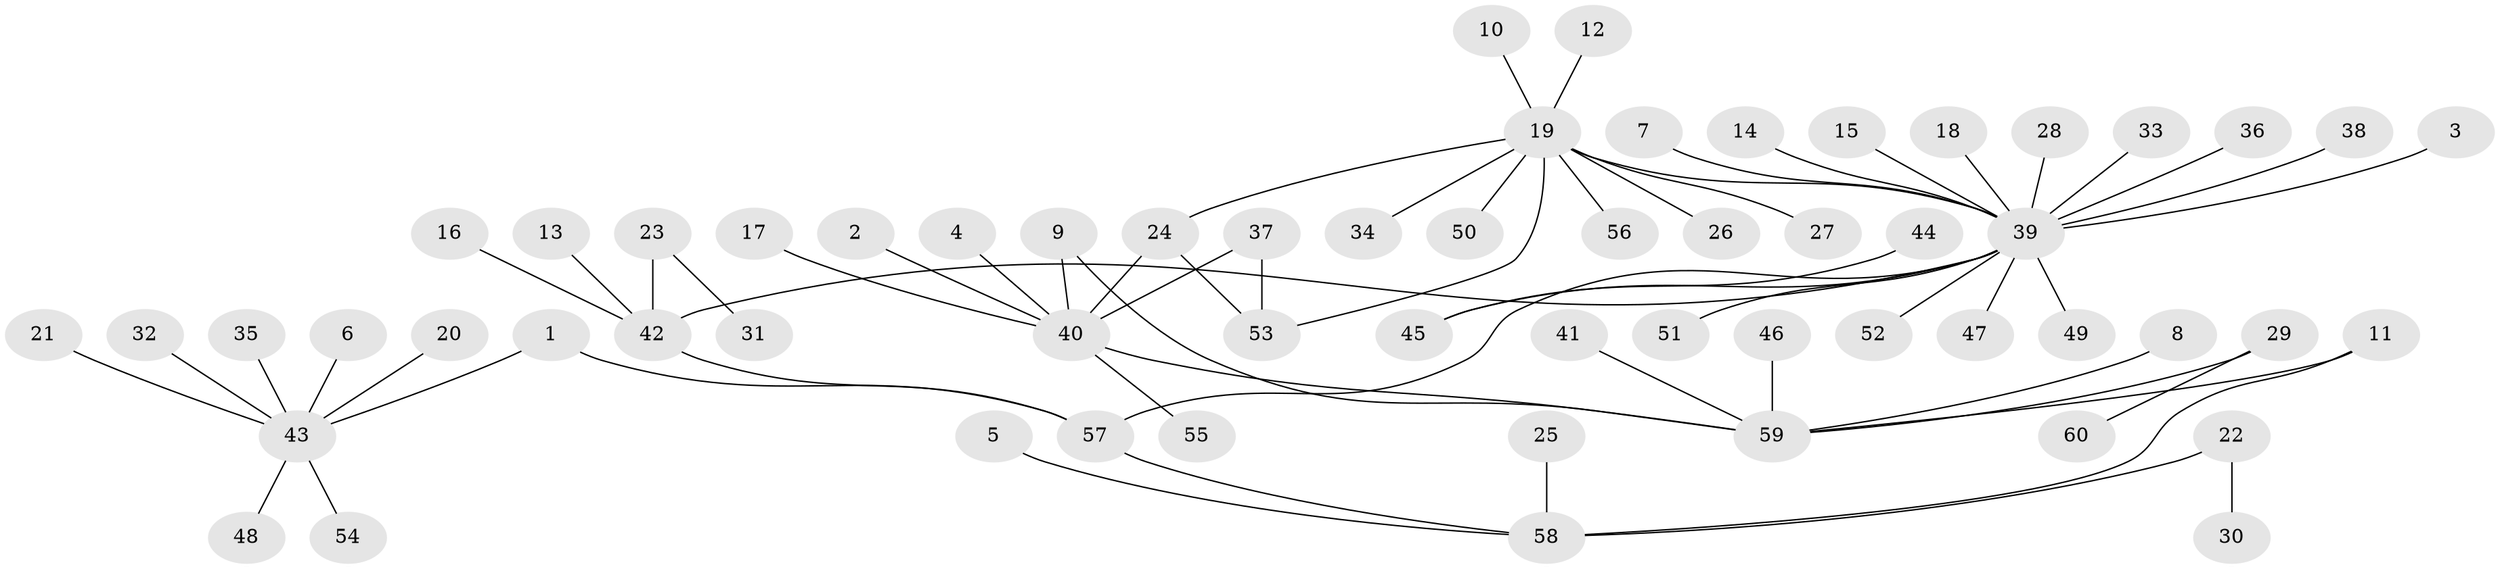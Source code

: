 // original degree distribution, {2: 0.15833333333333333, 6: 0.016666666666666666, 10: 0.016666666666666666, 20: 0.008333333333333333, 7: 0.016666666666666666, 5: 0.025, 13: 0.008333333333333333, 9: 0.008333333333333333, 1: 0.675, 4: 0.016666666666666666, 3: 0.05}
// Generated by graph-tools (version 1.1) at 2025/01/03/09/25 03:01:46]
// undirected, 60 vertices, 64 edges
graph export_dot {
graph [start="1"]
  node [color=gray90,style=filled];
  1;
  2;
  3;
  4;
  5;
  6;
  7;
  8;
  9;
  10;
  11;
  12;
  13;
  14;
  15;
  16;
  17;
  18;
  19;
  20;
  21;
  22;
  23;
  24;
  25;
  26;
  27;
  28;
  29;
  30;
  31;
  32;
  33;
  34;
  35;
  36;
  37;
  38;
  39;
  40;
  41;
  42;
  43;
  44;
  45;
  46;
  47;
  48;
  49;
  50;
  51;
  52;
  53;
  54;
  55;
  56;
  57;
  58;
  59;
  60;
  1 -- 43 [weight=1.0];
  1 -- 57 [weight=1.0];
  2 -- 40 [weight=1.0];
  3 -- 39 [weight=1.0];
  4 -- 40 [weight=1.0];
  5 -- 58 [weight=1.0];
  6 -- 43 [weight=1.0];
  7 -- 39 [weight=1.0];
  8 -- 59 [weight=1.0];
  9 -- 40 [weight=1.0];
  9 -- 59 [weight=1.0];
  10 -- 19 [weight=1.0];
  11 -- 58 [weight=1.0];
  11 -- 59 [weight=1.0];
  12 -- 19 [weight=1.0];
  13 -- 42 [weight=1.0];
  14 -- 39 [weight=1.0];
  15 -- 39 [weight=1.0];
  16 -- 42 [weight=1.0];
  17 -- 40 [weight=1.0];
  18 -- 39 [weight=1.0];
  19 -- 24 [weight=1.0];
  19 -- 26 [weight=1.0];
  19 -- 27 [weight=1.0];
  19 -- 34 [weight=1.0];
  19 -- 39 [weight=1.0];
  19 -- 50 [weight=1.0];
  19 -- 53 [weight=1.0];
  19 -- 56 [weight=1.0];
  20 -- 43 [weight=1.0];
  21 -- 43 [weight=1.0];
  22 -- 30 [weight=1.0];
  22 -- 58 [weight=1.0];
  23 -- 31 [weight=1.0];
  23 -- 42 [weight=1.0];
  24 -- 40 [weight=1.0];
  24 -- 53 [weight=1.0];
  25 -- 58 [weight=1.0];
  28 -- 39 [weight=1.0];
  29 -- 59 [weight=1.0];
  29 -- 60 [weight=1.0];
  32 -- 43 [weight=1.0];
  33 -- 39 [weight=1.0];
  35 -- 43 [weight=1.0];
  36 -- 39 [weight=1.0];
  37 -- 40 [weight=1.0];
  37 -- 53 [weight=1.0];
  38 -- 39 [weight=1.0];
  39 -- 42 [weight=1.0];
  39 -- 45 [weight=1.0];
  39 -- 47 [weight=1.0];
  39 -- 49 [weight=1.0];
  39 -- 51 [weight=1.0];
  39 -- 52 [weight=1.0];
  39 -- 57 [weight=1.0];
  40 -- 55 [weight=1.0];
  40 -- 59 [weight=1.0];
  41 -- 59 [weight=1.0];
  42 -- 57 [weight=1.0];
  43 -- 48 [weight=1.0];
  43 -- 54 [weight=1.0];
  44 -- 45 [weight=1.0];
  46 -- 59 [weight=1.0];
  57 -- 58 [weight=1.0];
}
